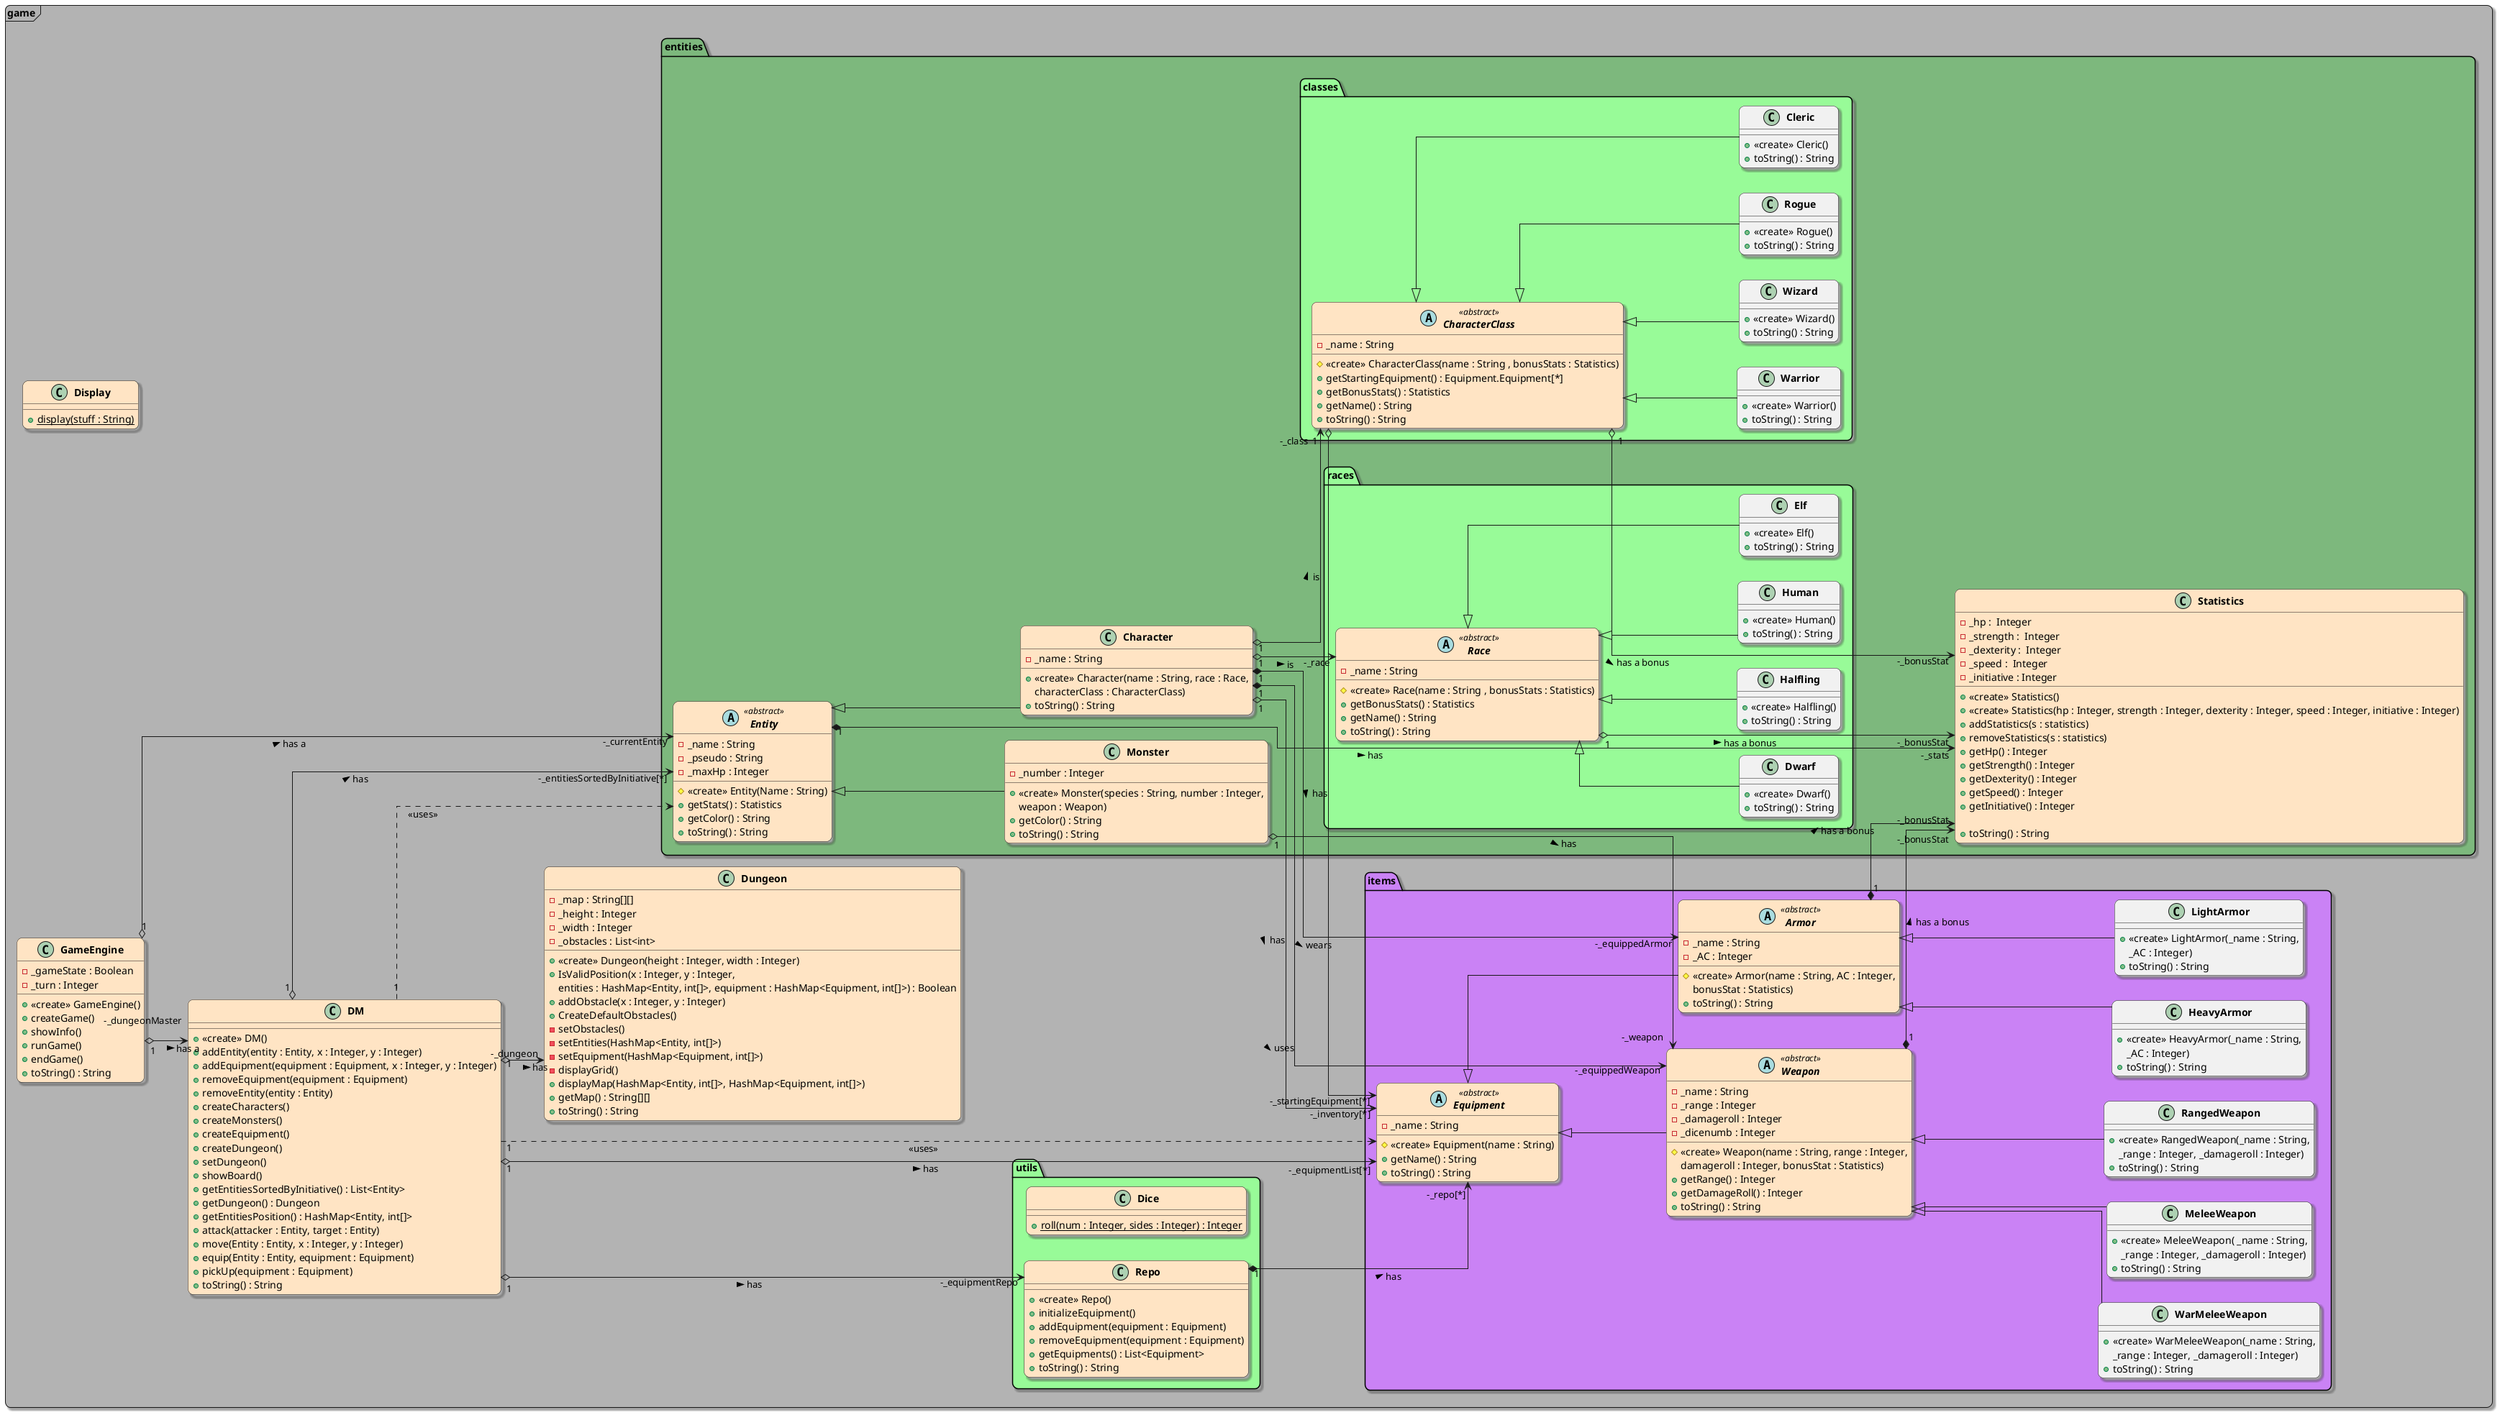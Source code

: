 @startuml

left to right direction
skinparam classfontStyle bold
skinparam shadowing true

skinparam linetype ortho
skinparam defaultFontName "Century Gothic"

skinparam roundcorner 15



package "game" <<frame>> #b3b3b3  {

package utils #palegreen{
        class Dice #Bisque {
        + {static} roll(num : Integer, sides : Integer) : Integer
    }
    class Repo  #Bisque {
        + <<create>> Repo()
        + initializeEquipment()
        + addEquipment(equipment : Equipment)
        + removeEquipment(equipment : Equipment)
        + getEquipments() : List<Equipment>
        + toString() : String

        }
  }


'  class Positions #Bisque {
'    - _entitiesPosition : HashMap<Entity, int[]>
'    - _equipmentPosition : HashMap<Equipment, int[]>
'    - _obstacles : List<int>
'    + <<create>> Positions()
'    + toString() : String
'  }

  class Display #Bisque {
    + {static} display(stuff : String)

  }

class GameEngine #Bisque {
    - _gameState : Boolean
    - _turn : Integer
    + <<create>> GameEngine()
    + createGame()
    + showInfo()
    + runGame()
    + endGame()
    + toString() : String
  }

  class DM #Bisque {

    + <<create>> DM()
    + addEntity(entity : Entity, x : Integer, y : Integer)
    + addEquipment(equipment : Equipment, x : Integer, y : Integer)
    + removeEquipment(equipment : Equipment)
    + removeEntity(entity : Entity)
    + createCharacters()
    + createMonsters()
    + createEquipment()
    + createDungeon()
    + setDungeon()
    + showBoard()
    + getEntitiesSortedByInitiative() : List<Entity>
    + getDungeon() : Dungeon
    + getEntitiesPosition() : HashMap<Entity, int[]>
    + attack(attacker : Entity, target : Entity)
    + move(Entity : Entity, x : Integer, y : Integer)
    + equip(Entity : Entity, equipment : Equipment)
    + pickUp(equipment : Equipment)
    + toString() : String
  }
  class Dungeon #Bisque {
    - _map : String[][]
    - _height : Integer
    - _width : Integer
    - _obstacles : List<int>
    + <<create>> Dungeon(height : Integer, width : Integer)
    + IsValidPosition(x : Integer, y : Integer,
     entities : HashMap<Entity, int[]>, equipment : HashMap<Equipment, int[]>) : Boolean
    + addObstacle(x : Integer, y : Integer)
    + CreateDefaultObstacles()
    - setObstacles()
    - setEntities(HashMap<Entity, int[]>)
    - setEquipment(HashMap<Equipment, int[]>)
    - displayGrid()
    + displayMap(HashMap<Entity, int[]>, HashMap<Equipment, int[]>)
    + getMap() : String[][]
    + toString() : String
  }

  package entities #7db87d{
    package classes #palegreen{
        abstract class CharacterClass <<abstract>> #Bisque {
        - _name : String
        # <<create>> CharacterClass(name : String , bonusStats : Statistics)
        + getStartingEquipment() : Equipment.Equipment[*]
        + getBonusStats() : Statistics
        + getName() : String
        + toString() : String
        }
        class Rogue extends CharacterClass {
        + <<create>> Rogue()
        + toString() : String
        }
        class Cleric extends CharacterClass {
        + <<create>> Cleric()
        + toString() : String
        }
        class Warrior extends CharacterClass {
        + <<create>> Warrior()
        + toString() : String
        }
        class Wizard extends CharacterClass {
        + <<create>> Wizard()
        + toString() : String
        }
    }
    package races #palegreen{
        abstract class Race <<abstract>> #Bisque {
        - _name : String
        # <<create>> Race(name : String , bonusStats : Statistics)
        + getBonusStats() : Statistics
        + getName() : String
        + toString() : String
        }
        class Human extends Race {
        + <<create>> Human()
        + toString() : String
        }
        class Elf extends Race {
        + <<create>> Elf()
        + toString() : String
        }
        class Dwarf extends Race {
        + <<create>> Dwarf()
        + toString() : String
        }
        class Halfling extends Race {
        + <<create>> Halfling()
        + toString() : String
        }
    }


    abstract class Entity <<abstract>> #Bisque {
        - _name : String
        - _pseudo : String
        - _maxHp : Integer
        # <<create>> Entity(Name : String)
        + getStats() : Statistics
        + getColor() : String
        + toString() : String
    }

    class Monster #Bisque extends Entity  {
        - _number : Integer
        + <<create>> Monster(species : String, number : Integer,
         weapon : Weapon)
        + getColor() : String
        + toString() : String

    }

    class Character #Bisque extends Entity   {
        - _name : String
        + <<create>> Character(name : String, race : Race,
         characterClass : CharacterClass)
        + toString() : String
    }
    class Statistics #Bisque {
        -_hp :  Integer
        -_strength :  Integer
        -_dexterity :  Integer
        -_speed :  Integer
        -_initiative : Integer
        + <<create>> Statistics()
        + <<create>> Statistics(hp : Integer, strength : Integer, dexterity : Integer, speed : Integer, initiative : Integer)
        + addStatistics(s : statistics)
        + removeStatistics(s : statistics)
        + getHp() : Integer
        + getStrength() : Integer
        + getDexterity() : Integer
        + getSpeed() : Integer
        + getInitiative() : Integer

        + toString() : String

    }
  }


  package items #ca82f5 {
    abstract class Equipment <<abstract>>  #Bisque {
    - _name : String
    # <<create>> Equipment(name : String)
    + getName() : String
    + toString() : String
    }

    abstract class Weapon <<abstract>> #Bisque extends Equipment  {
    - _name : String
    - _range : Integer
    - _damageroll : Integer
    - _dicenumb : Integer
    # <<create>> Weapon(name : String, range : Integer,
     damageroll : Integer, bonusStat : Statistics)
     + getRange() : Integer
     + getDamageRoll() : Integer
     + toString() : String

    }
    abstract class Armor <<abstract>> #Bisque extends Equipment{
    - _name : String
    - _AC : Integer
    # <<create>> Armor(name : String, AC : Integer,
     bonusStat : Statistics)
     + toString() : String
    }

    class MeleeWeapon extends Weapon {
    + <<create>> MeleeWeapon( _name : String,
    _range : Integer, _damageroll : Integer)
    + toString() : String
    }
    class RangedWeapon extends Weapon {
    + <<create>> RangedWeapon(_name : String,
    _range : Integer, _damageroll : Integer)
    + toString() : String
    }
    class WarMeleeWeapon extends Weapon {
    + <<create>> WarMeleeWeapon(_name : String,
     _range : Integer, _damageroll : Integer)
    + toString() : String
    }
    class LightArmor extends Armor {
    + <<create>> LightArmor(_name : String,
     _AC : Integer)
    + toString() : String
    }
    class HeavyArmor extends Armor {
    + <<create>> HeavyArmor(_name : String,
     _AC : Integer)
    + toString() : String
    }
  }



'Links


  entities.Entity "1"  *-----> "-_stats" entities.Statistics : "> has"

  entities.Character "1"  o--> "-_class" entities.classes.CharacterClass : "> is"
  entities.Character "1"  o--> "-_race" entities.races.Race : "> is"
  entities.Character "1"  o--> "-_inventory[*]" items.Equipment : "> has"
  entities.Character "1"  *--> "-_equippedWeapon" items.Weapon : "> uses"
  entities.Character "1"  *--> "-_equippedArmor" items.Armor : "> wears"


  entities.classes.CharacterClass "1"  o--> "-_startingEquipment[*]" items.Equipment : "> has"
  entities.classes.CharacterClass "1"  o-down--> "-_bonusStat" entities.Statistics : "> has a bonus"


  utils.Repo "1"  *--> "-_repo[*]" items.Equipment : "> has"

  items.Armor "1" *--> "-_bonusStat" entities.Statistics : "> has a bonus"
  items.Weapon "1" *--> "-_bonusStat" entities.Statistics : "> has a bonus"


  entities.races.Race "1"  o-down-> "-_bonusStat" entities.Statistics : "> has a bonus"




  DM "1"  o--> "-_dungeon" Dungeon : "> has"
  DM "1"  o--> "-_equipmentList[*]" items.Equipment : "> has"
  DM "1"  o--> "-_entitiesSortedByInitiative[*]" entities.Entity : "> has"
  DM "1"  o--> "-_equipmentRepo" utils.Repo : "> has"
  DM "1" ..> entities.Entity: " <<uses>>"
  DM "1" ..> items.Equipment: " <<uses>>"


  entities.Monster "1"  o--> "-_weapon" Weapon : "> has"


  GameEngine "1"  o--> "-_dungeonMaster" DM : "> has a"
  GameEngine "1"  o--> "-_currentEntity" Entity : "> has a"

 }

@enduml